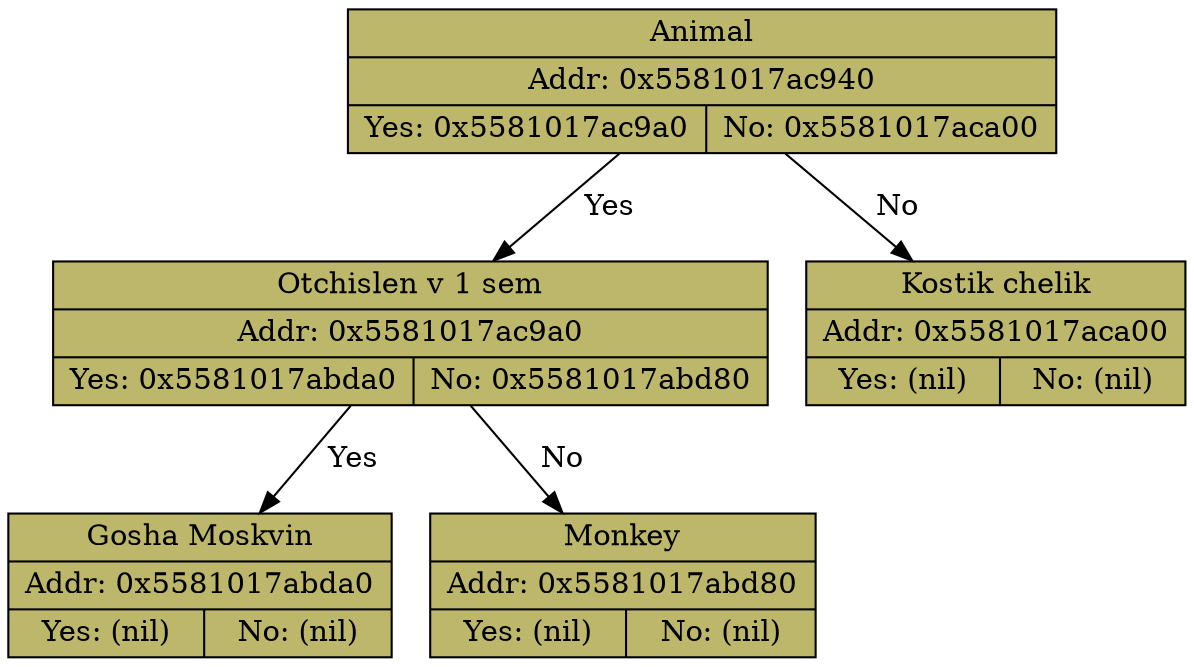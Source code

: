 digraph 
{
 24824128 [shape=record, fillcolor = darkkhaki, style = filled, label = " { Animal  | Addr: 0x5581017ac940 | {Yes: 0x5581017ac9a0 | No: 0x5581017aca00 }}" ] 
 24824128 -> 24824224 [label = " Yes "]; 
 24824224 [shape=record, fillcolor = darkkhaki, style = filled, label = " { Otchislen v 1 sem | Addr: 0x5581017ac9a0 | {Yes: 0x5581017abda0 | No: 0x5581017abd80 }}" ] 
 24824224 -> 24821152 [label = " Yes "]; 
 24821152 [shape=record, fillcolor = darkkhaki, style = filled, label = " { Gosha Moskvin | Addr: 0x5581017abda0 | {Yes: (nil) | No: (nil) }}" ] 
 24824224 -> 24821120 [label = " No "]; 
 24821120 [shape=record, fillcolor = darkkhaki, style = filled, label = " { Monkey  | Addr: 0x5581017abd80 | {Yes: (nil) | No: (nil) }}" ] 
 24824128 -> 24824320 [label = " No "]; 
 24824320 [shape=record, fillcolor = darkkhaki, style = filled, label = " { Kostik chelik  | Addr: 0x5581017aca00 | {Yes: (nil) | No: (nil) }}" ] 
}